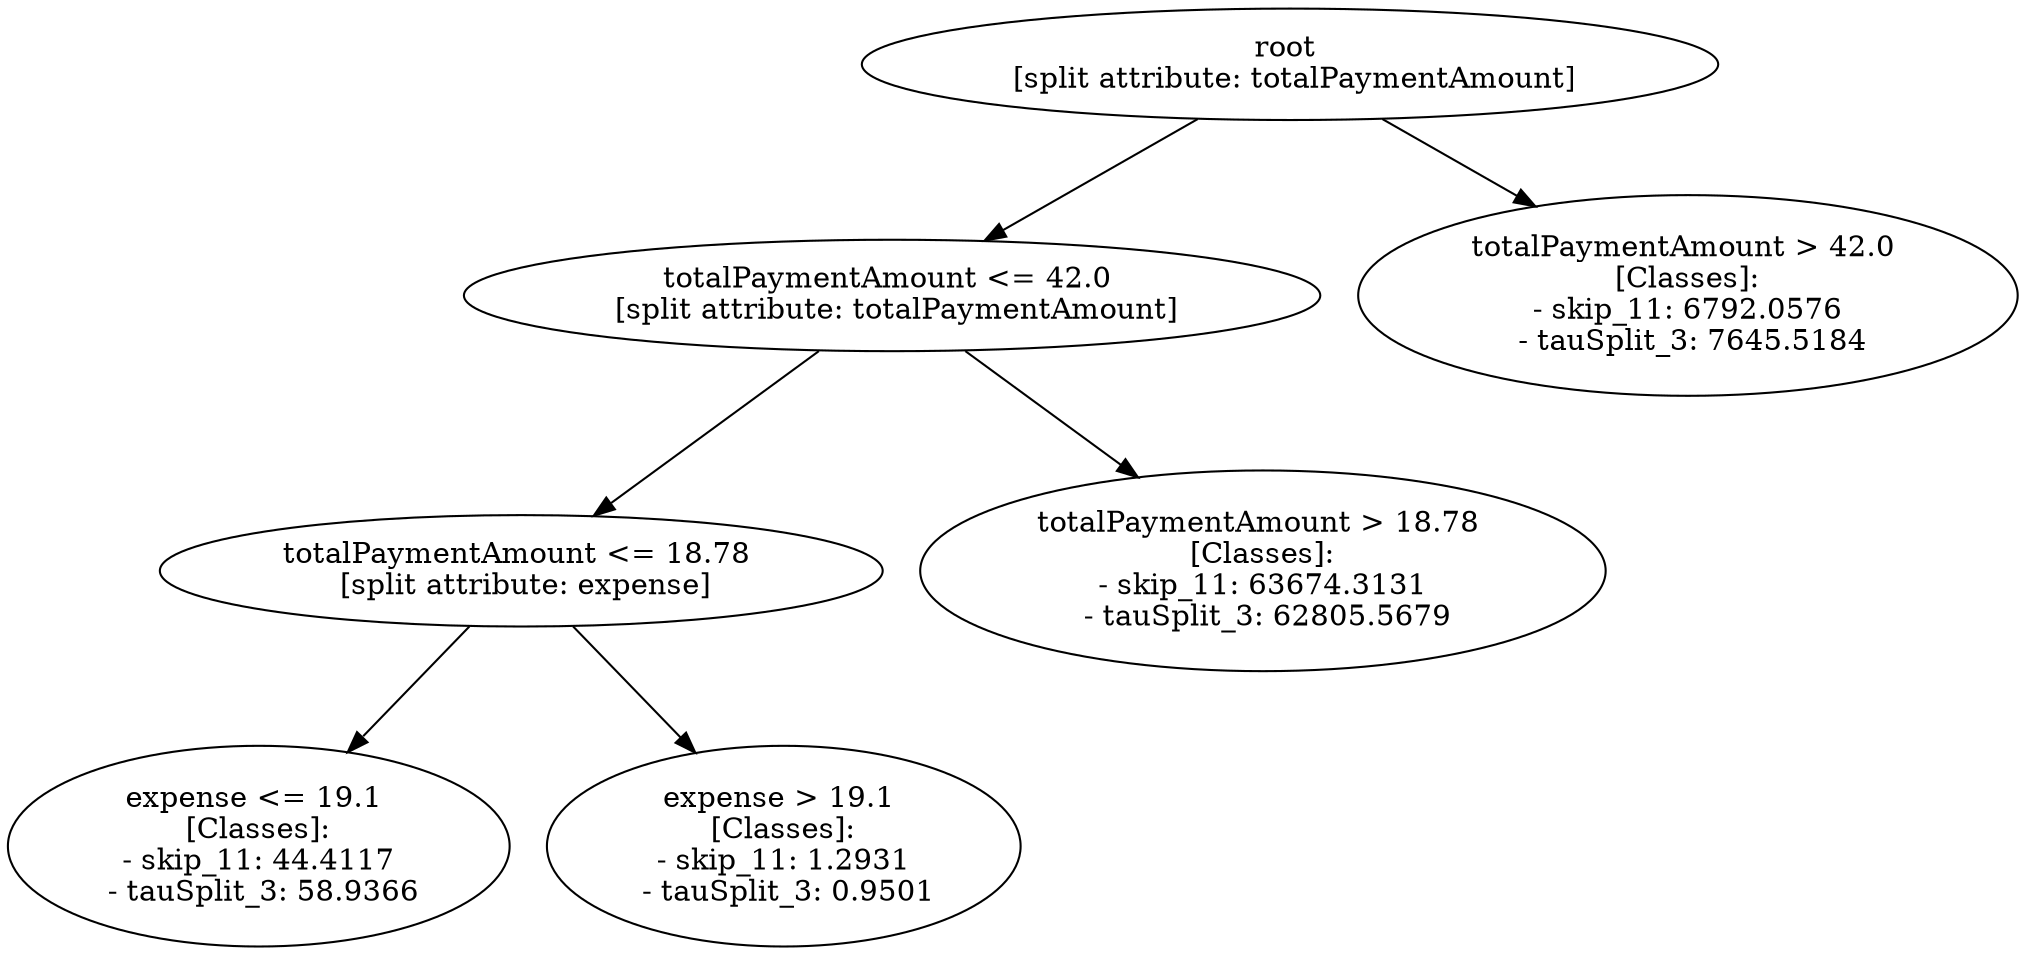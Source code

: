 // Road_Traffic_Fine_Management_Process-p_15-4
digraph "Road_Traffic_Fine_Management_Process-p_15-4" {
	"9c751629-0187-4548-9a0f-10f0822ca925" [label="root 
 [split attribute: totalPaymentAmount]"]
	"c1dfc864-298f-4ec5-a4cb-9c926a0b0fb2" [label="totalPaymentAmount <= 42.0 
 [split attribute: totalPaymentAmount]"]
	"9c751629-0187-4548-9a0f-10f0822ca925" -> "c1dfc864-298f-4ec5-a4cb-9c926a0b0fb2"
	"6a7e3c43-0519-4cce-bddd-138650440d55" [label="totalPaymentAmount <= 18.78 
 [split attribute: expense]"]
	"c1dfc864-298f-4ec5-a4cb-9c926a0b0fb2" -> "6a7e3c43-0519-4cce-bddd-138650440d55"
	"ccc75784-ea20-48a8-ac30-34bb35d6ca73" [label="expense <= 19.1 
 [Classes]: 
 - skip_11: 44.4117 
 - tauSplit_3: 58.9366"]
	"6a7e3c43-0519-4cce-bddd-138650440d55" -> "ccc75784-ea20-48a8-ac30-34bb35d6ca73"
	"6d5dd8d3-c755-4fba-a979-98fe854f0546" [label="expense > 19.1 
 [Classes]: 
 - skip_11: 1.2931 
 - tauSplit_3: 0.9501"]
	"6a7e3c43-0519-4cce-bddd-138650440d55" -> "6d5dd8d3-c755-4fba-a979-98fe854f0546"
	"ae886977-0f73-4719-819a-9b113a2d0fc7" [label="totalPaymentAmount > 18.78 
 [Classes]: 
 - skip_11: 63674.3131 
 - tauSplit_3: 62805.5679"]
	"c1dfc864-298f-4ec5-a4cb-9c926a0b0fb2" -> "ae886977-0f73-4719-819a-9b113a2d0fc7"
	"6483b8da-fd0e-4787-af6e-aa28a2ddabb7" [label="totalPaymentAmount > 42.0 
 [Classes]: 
 - skip_11: 6792.0576 
 - tauSplit_3: 7645.5184"]
	"9c751629-0187-4548-9a0f-10f0822ca925" -> "6483b8da-fd0e-4787-af6e-aa28a2ddabb7"
}
